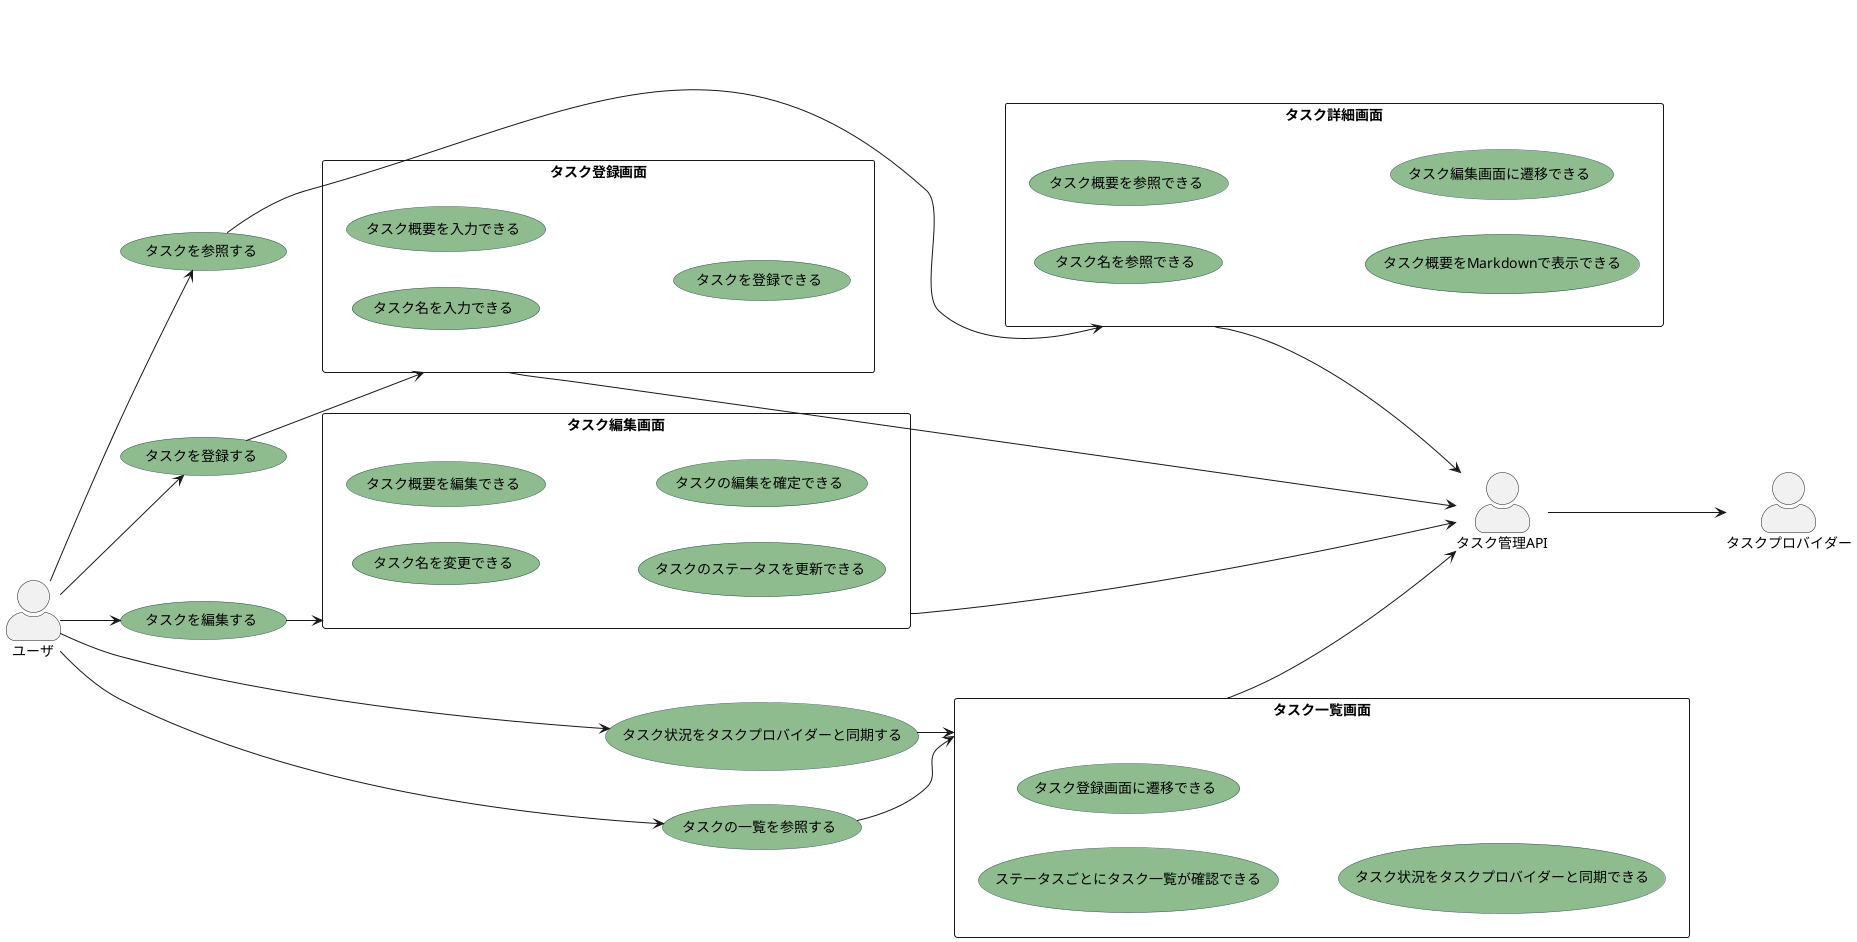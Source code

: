 @startuml MVP
' 設定
left to right direction
skinparam actorStyle awesome
skinparam usecase {
  BackgroundColor DarkSeaGreen
  BorderColor DarkSlateGray
}
' ユースケース
usecase タスクを登録する
usecase タスクを編集する
usecase タスクを参照する
usecase タスクの一覧を参照する
usecase タスク状況をタスクプロバイダーと同期する

' 画面
rectangle タスク登録画面 {
  usecase タスク名を入力できる
  usecase タスク概要を入力できる
  usecase タスクを登録できる
}
rectangle タスク編集画面 {
  usecase タスク名を変更できる
  usecase タスク概要を編集できる
  usecase タスクのステータスを更新できる
  usecase タスクの編集を確定できる
}
rectangle タスク詳細画面 {
  usecase タスク名を参照できる
  usecase タスク概要を参照できる
  usecase タスク概要をMarkdownで表示できる
  usecase タスク編集画面に遷移できる
}
rectangle タスク一覧画面 {
  usecase ステータスごとにタスク一覧が確認できる
  usecase タスクのステータスを更新できる
  usecase タスク登録画面に遷移できる
  usecase タスク状況をタスクプロバイダーと同期できる
}

' アクター
actor ユーザ
ユーザ --> タスクを登録する
ユーザ --> タスクを編集する
ユーザ --> タスクを参照する
ユーザ --> タスクの一覧を参照する
ユーザ --> タスク状況をタスクプロバイダーと同期する

タスクを登録する --> タスク登録画面
タスクを編集する --> タスク編集画面
タスクを参照する --> タスク詳細画面
タスクの一覧を参照する --> タスク一覧画面
タスク状況をタスクプロバイダーと同期する --> タスク一覧画面

actor タスク管理API
タスク登録画面 --> タスク管理API
タスク編集画面 --> タスク管理API
タスク詳細画面 --> タスク管理API
タスク一覧画面 --> タスク管理API

actor タスクプロバイダー
タスク管理API --> タスクプロバイダー

@enduml
